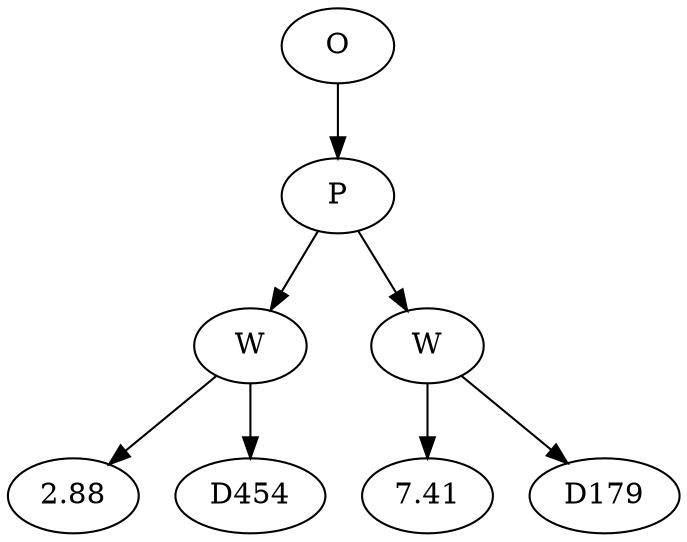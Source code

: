 // Tree
digraph {
	16899778 [label=O]
	16899779 [label=P]
	16899778 -> 16899779
	16899780 [label=W]
	16899779 -> 16899780
	16899781 [label=2.88]
	16899780 -> 16899781
	16899782 [label=D454]
	16899780 -> 16899782
	16899783 [label=W]
	16899779 -> 16899783
	16899784 [label=7.41]
	16899783 -> 16899784
	16899785 [label=D179]
	16899783 -> 16899785
}
